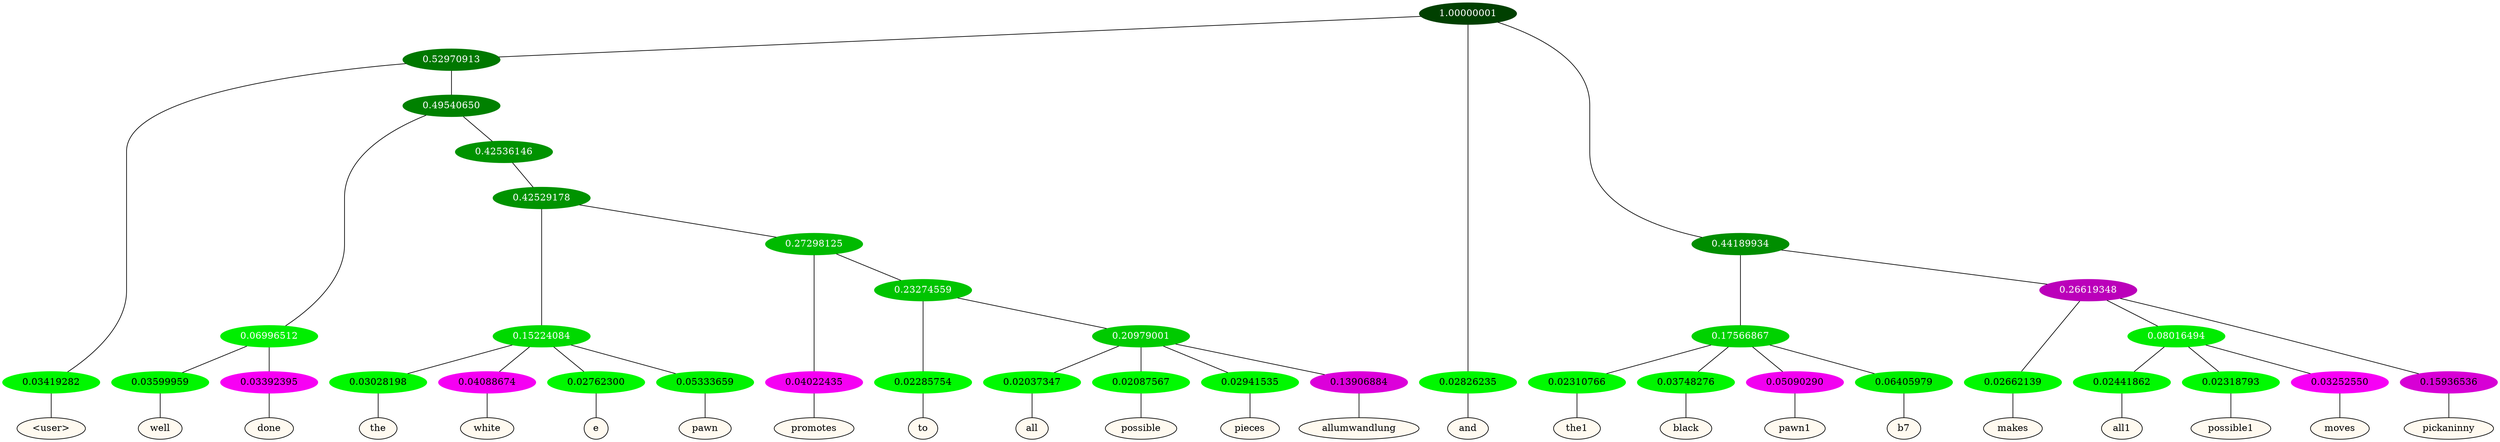 graph {
	node [format=png height=0.15 nodesep=0.001 ordering=out overlap=prism overlap_scaling=0.01 ranksep=0.001 ratio=0.2 style=filled width=0.15]
	{
		rank=same
		a_w_4 [label="\<user\>" color=black fillcolor=floralwhite style="filled,solid"]
		a_w_17 [label=well color=black fillcolor=floralwhite style="filled,solid"]
		a_w_18 [label=done color=black fillcolor=floralwhite style="filled,solid"]
		a_w_25 [label=the color=black fillcolor=floralwhite style="filled,solid"]
		a_w_26 [label=white color=black fillcolor=floralwhite style="filled,solid"]
		a_w_27 [label=e color=black fillcolor=floralwhite style="filled,solid"]
		a_w_28 [label=pawn color=black fillcolor=floralwhite style="filled,solid"]
		a_w_29 [label=promotes color=black fillcolor=floralwhite style="filled,solid"]
		a_w_31 [label=to color=black fillcolor=floralwhite style="filled,solid"]
		a_w_33 [label=all color=black fillcolor=floralwhite style="filled,solid"]
		a_w_34 [label=possible color=black fillcolor=floralwhite style="filled,solid"]
		a_w_35 [label=pieces color=black fillcolor=floralwhite style="filled,solid"]
		a_w_36 [label=allumwandlung color=black fillcolor=floralwhite style="filled,solid"]
		a_w_2 [label=and color=black fillcolor=floralwhite style="filled,solid"]
		a_w_10 [label=the1 color=black fillcolor=floralwhite style="filled,solid"]
		a_w_11 [label=black color=black fillcolor=floralwhite style="filled,solid"]
		a_w_12 [label=pawn1 color=black fillcolor=floralwhite style="filled,solid"]
		a_w_13 [label=b7 color=black fillcolor=floralwhite style="filled,solid"]
		a_w_14 [label=makes color=black fillcolor=floralwhite style="filled,solid"]
		a_w_20 [label=all1 color=black fillcolor=floralwhite style="filled,solid"]
		a_w_21 [label=possible1 color=black fillcolor=floralwhite style="filled,solid"]
		a_w_22 [label=moves color=black fillcolor=floralwhite style="filled,solid"]
		a_w_16 [label=pickaninny color=black fillcolor=floralwhite style="filled,solid"]
	}
	a_n_4 -- a_w_4
	a_n_17 -- a_w_17
	a_n_18 -- a_w_18
	a_n_25 -- a_w_25
	a_n_26 -- a_w_26
	a_n_27 -- a_w_27
	a_n_28 -- a_w_28
	a_n_29 -- a_w_29
	a_n_31 -- a_w_31
	a_n_33 -- a_w_33
	a_n_34 -- a_w_34
	a_n_35 -- a_w_35
	a_n_36 -- a_w_36
	a_n_2 -- a_w_2
	a_n_10 -- a_w_10
	a_n_11 -- a_w_11
	a_n_12 -- a_w_12
	a_n_13 -- a_w_13
	a_n_14 -- a_w_14
	a_n_20 -- a_w_20
	a_n_21 -- a_w_21
	a_n_22 -- a_w_22
	a_n_16 -- a_w_16
	{
		rank=same
		a_n_4 [label=0.03419282 color="0.334 1.000 0.966" fontcolor=black]
		a_n_17 [label=0.03599959 color="0.334 1.000 0.964" fontcolor=black]
		a_n_18 [label=0.03392395 color="0.835 1.000 0.966" fontcolor=black]
		a_n_25 [label=0.03028198 color="0.334 1.000 0.970" fontcolor=black]
		a_n_26 [label=0.04088674 color="0.835 1.000 0.959" fontcolor=black]
		a_n_27 [label=0.02762300 color="0.334 1.000 0.972" fontcolor=black]
		a_n_28 [label=0.05333659 color="0.334 1.000 0.947" fontcolor=black]
		a_n_29 [label=0.04022435 color="0.835 1.000 0.960" fontcolor=black]
		a_n_31 [label=0.02285754 color="0.334 1.000 0.977" fontcolor=black]
		a_n_33 [label=0.02037347 color="0.334 1.000 0.980" fontcolor=black]
		a_n_34 [label=0.02087567 color="0.334 1.000 0.979" fontcolor=black]
		a_n_35 [label=0.02941535 color="0.334 1.000 0.971" fontcolor=black]
		a_n_36 [label=0.13906884 color="0.835 1.000 0.861" fontcolor=black]
		a_n_2 [label=0.02826235 color="0.334 1.000 0.972" fontcolor=black]
		a_n_10 [label=0.02310766 color="0.334 1.000 0.977" fontcolor=black]
		a_n_11 [label=0.03748276 color="0.334 1.000 0.963" fontcolor=black]
		a_n_12 [label=0.05090290 color="0.835 1.000 0.949" fontcolor=black]
		a_n_13 [label=0.06405979 color="0.334 1.000 0.936" fontcolor=black]
		a_n_14 [label=0.02662139 color="0.334 1.000 0.973" fontcolor=black]
		a_n_20 [label=0.02441862 color="0.334 1.000 0.976" fontcolor=black]
		a_n_21 [label=0.02318793 color="0.334 1.000 0.977" fontcolor=black]
		a_n_22 [label=0.03252550 color="0.835 1.000 0.967" fontcolor=black]
		a_n_16 [label=0.15936536 color="0.835 1.000 0.841" fontcolor=black]
	}
	a_n_0 [label=1.00000001 color="0.334 1.000 0.250" fontcolor=grey99]
	a_n_1 [label=0.52970913 color="0.334 1.000 0.470" fontcolor=grey99]
	a_n_0 -- a_n_1
	a_n_0 -- a_n_2
	a_n_3 [label=0.44189934 color="0.334 1.000 0.558" fontcolor=grey99]
	a_n_0 -- a_n_3
	a_n_1 -- a_n_4
	a_n_5 [label=0.49540650 color="0.334 1.000 0.505" fontcolor=grey99]
	a_n_1 -- a_n_5
	a_n_6 [label=0.17566867 color="0.334 1.000 0.824" fontcolor=grey99]
	a_n_3 -- a_n_6
	a_n_7 [label=0.26619348 color="0.835 1.000 0.734" fontcolor=grey99]
	a_n_3 -- a_n_7
	a_n_8 [label=0.06996512 color="0.334 1.000 0.930" fontcolor=grey99]
	a_n_5 -- a_n_8
	a_n_9 [label=0.42536146 color="0.334 1.000 0.575" fontcolor=grey99]
	a_n_5 -- a_n_9
	a_n_6 -- a_n_10
	a_n_6 -- a_n_11
	a_n_6 -- a_n_12
	a_n_6 -- a_n_13
	a_n_7 -- a_n_14
	a_n_15 [label=0.08016494 color="0.334 1.000 0.920" fontcolor=grey99]
	a_n_7 -- a_n_15
	a_n_7 -- a_n_16
	a_n_8 -- a_n_17
	a_n_8 -- a_n_18
	a_n_19 [label=0.42529178 color="0.334 1.000 0.575" fontcolor=grey99]
	a_n_9 -- a_n_19
	a_n_15 -- a_n_20
	a_n_15 -- a_n_21
	a_n_15 -- a_n_22
	a_n_23 [label=0.15224084 color="0.334 1.000 0.848" fontcolor=grey99]
	a_n_19 -- a_n_23
	a_n_24 [label=0.27298125 color="0.334 1.000 0.727" fontcolor=grey99]
	a_n_19 -- a_n_24
	a_n_23 -- a_n_25
	a_n_23 -- a_n_26
	a_n_23 -- a_n_27
	a_n_23 -- a_n_28
	a_n_24 -- a_n_29
	a_n_30 [label=0.23274559 color="0.334 1.000 0.767" fontcolor=grey99]
	a_n_24 -- a_n_30
	a_n_30 -- a_n_31
	a_n_32 [label=0.20979001 color="0.334 1.000 0.790" fontcolor=grey99]
	a_n_30 -- a_n_32
	a_n_32 -- a_n_33
	a_n_32 -- a_n_34
	a_n_32 -- a_n_35
	a_n_32 -- a_n_36
}
